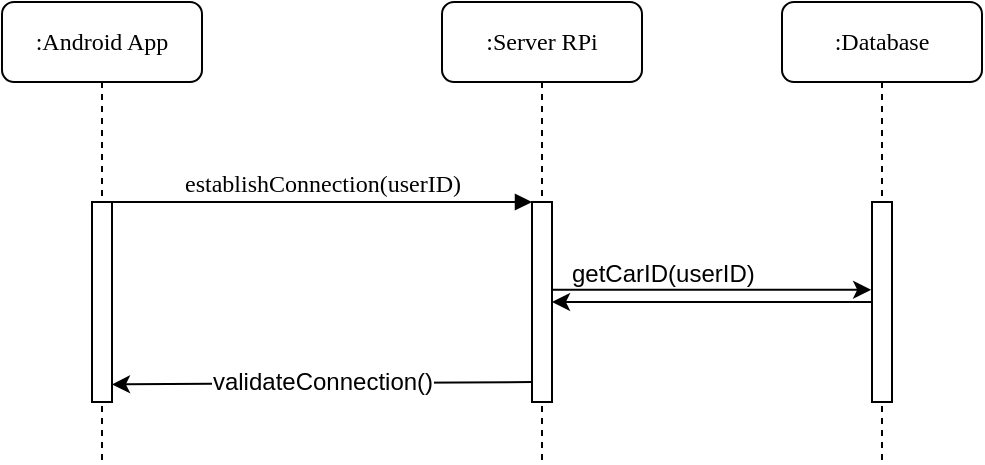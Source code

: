 <mxfile version="12.0.2" type="device" pages="1"><diagram name="Page-1" id="13e1069c-82ec-6db2-03f1-153e76fe0fe0"><mxGraphModel dx="534" dy="317" grid="1" gridSize="10" guides="1" tooltips="1" connect="1" arrows="1" fold="1" page="1" pageScale="1" pageWidth="1100" pageHeight="850" background="#ffffff" math="0" shadow="0"><root><mxCell id="0"/><mxCell id="1" parent="0"/><mxCell id="7baba1c4bc27f4b0-2" value=":Server RPi" style="shape=umlLifeline;perimeter=lifelinePerimeter;whiteSpace=wrap;html=1;container=1;collapsible=0;recursiveResize=0;outlineConnect=0;rounded=1;shadow=0;comic=0;labelBackgroundColor=none;strokeColor=#000000;strokeWidth=1;fillColor=#FFFFFF;fontFamily=Verdana;fontSize=12;fontColor=#000000;align=center;" parent="1" vertex="1"><mxGeometry x="240" y="80" width="100" height="230" as="geometry"/></mxCell><mxCell id="7baba1c4bc27f4b0-10" value="" style="html=1;points=[];perimeter=orthogonalPerimeter;rounded=0;shadow=0;comic=0;labelBackgroundColor=none;strokeColor=#000000;strokeWidth=1;fillColor=#FFFFFF;fontFamily=Verdana;fontSize=12;fontColor=#000000;align=center;" parent="7baba1c4bc27f4b0-2" vertex="1"><mxGeometry x="45" y="100" width="10" height="100" as="geometry"/></mxCell><mxCell id="7baba1c4bc27f4b0-8" value=":Android App" style="shape=umlLifeline;perimeter=lifelinePerimeter;whiteSpace=wrap;html=1;container=1;collapsible=0;recursiveResize=0;outlineConnect=0;rounded=1;shadow=0;comic=0;labelBackgroundColor=none;strokeColor=#000000;strokeWidth=1;fillColor=#FFFFFF;fontFamily=Verdana;fontSize=12;fontColor=#000000;align=center;" parent="1" vertex="1"><mxGeometry x="20" y="80" width="100" height="230" as="geometry"/></mxCell><mxCell id="7baba1c4bc27f4b0-9" value="" style="html=1;points=[];perimeter=orthogonalPerimeter;rounded=0;shadow=0;comic=0;labelBackgroundColor=none;strokeColor=#000000;strokeWidth=1;fillColor=#FFFFFF;fontFamily=Verdana;fontSize=12;fontColor=#000000;align=center;" parent="7baba1c4bc27f4b0-8" vertex="1"><mxGeometry x="45" y="100" width="10" height="100" as="geometry"/></mxCell><mxCell id="7baba1c4bc27f4b0-11" value="establishConnection(userID)" style="html=1;verticalAlign=bottom;endArrow=block;entryX=0;entryY=0;labelBackgroundColor=none;fontFamily=Verdana;fontSize=12;edgeStyle=elbowEdgeStyle;elbow=vertical;" parent="1" source="7baba1c4bc27f4b0-9" target="7baba1c4bc27f4b0-10" edge="1"><mxGeometry relative="1" as="geometry"><mxPoint x="220" y="190" as="sourcePoint"/></mxGeometry></mxCell><mxCell id="GdCzkCC0utKg0TRpaPAW-4" style="rounded=0;orthogonalLoop=1;jettySize=auto;html=1;entryX=1;entryY=0.912;entryDx=0;entryDy=0;entryPerimeter=0;" edge="1" parent="1" target="7baba1c4bc27f4b0-9"><mxGeometry relative="1" as="geometry"><mxPoint x="285" y="270" as="sourcePoint"/><mxPoint x="135" y="270" as="targetPoint"/></mxGeometry></mxCell><mxCell id="GdCzkCC0utKg0TRpaPAW-5" value="validateConnection()" style="text;html=1;resizable=0;points=[];align=center;verticalAlign=middle;labelBackgroundColor=#ffffff;" vertex="1" connectable="0" parent="GdCzkCC0utKg0TRpaPAW-4"><mxGeometry x="-0.116" y="-2" relative="1" as="geometry"><mxPoint x="-12" y="1.5" as="offset"/></mxGeometry></mxCell><mxCell id="GdCzkCC0utKg0TRpaPAW-6" value=":Database" style="shape=umlLifeline;perimeter=lifelinePerimeter;whiteSpace=wrap;html=1;container=1;collapsible=0;recursiveResize=0;outlineConnect=0;rounded=1;shadow=0;comic=0;labelBackgroundColor=none;strokeColor=#000000;strokeWidth=1;fillColor=#FFFFFF;fontFamily=Verdana;fontSize=12;fontColor=#000000;align=center;" vertex="1" parent="1"><mxGeometry x="410" y="80" width="100" height="230" as="geometry"/></mxCell><mxCell id="GdCzkCC0utKg0TRpaPAW-7" value="" style="html=1;points=[];perimeter=orthogonalPerimeter;rounded=0;shadow=0;comic=0;labelBackgroundColor=none;strokeColor=#000000;strokeWidth=1;fillColor=#FFFFFF;fontFamily=Verdana;fontSize=12;fontColor=#000000;align=center;" vertex="1" parent="GdCzkCC0utKg0TRpaPAW-6"><mxGeometry x="45" y="100" width="10" height="100" as="geometry"/></mxCell><mxCell id="GdCzkCC0utKg0TRpaPAW-11" value="" style="edgeStyle=none;rounded=0;orthogonalLoop=1;jettySize=auto;html=1;entryX=-0.043;entryY=0.479;entryDx=0;entryDy=0;entryPerimeter=0;" edge="1" parent="1"><mxGeometry relative="1" as="geometry"><mxPoint x="295" y="223.9" as="sourcePoint"/><mxPoint x="454.57" y="223.9" as="targetPoint"/></mxGeometry></mxCell><mxCell id="GdCzkCC0utKg0TRpaPAW-12" value="getCarID(userID)" style="text;html=1;resizable=0;points=[];autosize=1;align=left;verticalAlign=top;spacingTop=-4;" vertex="1" parent="1"><mxGeometry x="303" y="206" width="110" height="20" as="geometry"/></mxCell><mxCell id="GdCzkCC0utKg0TRpaPAW-14" value="" style="edgeStyle=none;rounded=0;orthogonalLoop=1;jettySize=auto;html=1;" edge="1" parent="1" source="GdCzkCC0utKg0TRpaPAW-7" target="7baba1c4bc27f4b0-10"><mxGeometry relative="1" as="geometry"><mxPoint x="375" y="230" as="targetPoint"/></mxGeometry></mxCell></root></mxGraphModel></diagram></mxfile>